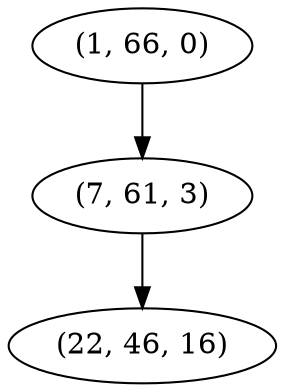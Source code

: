 digraph tree {
    "(1, 66, 0)";
    "(7, 61, 3)";
    "(22, 46, 16)";
    "(1, 66, 0)" -> "(7, 61, 3)";
    "(7, 61, 3)" -> "(22, 46, 16)";
}
